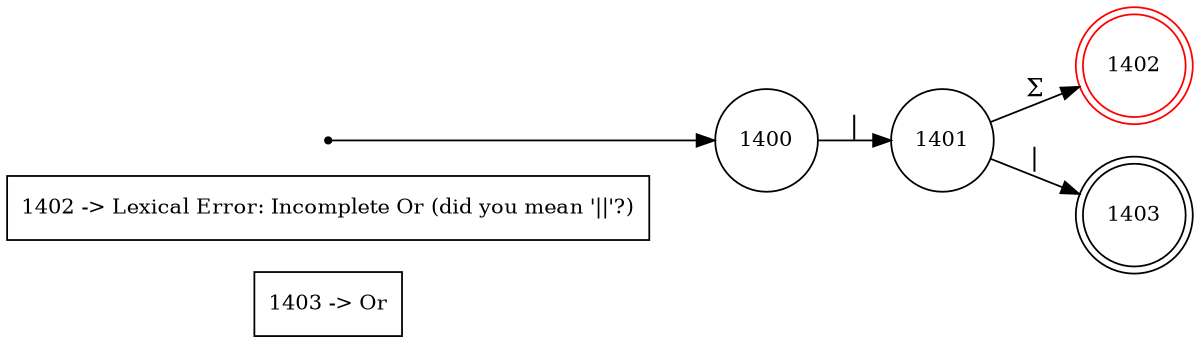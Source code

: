 digraph finite_state_machine {
	rankdir=LR;
	size="8,5"

	node [shape = rectangle, label="1403 -> Or", fontsize=12] token1403;
	node [shape = rectangle, label="1402 -> Lexical Error: Incomplete Or (did you mean '||'?)", fontsize=12] token1402;

	node [shape = circle, label="1400", fontsize=12, color=black] 1400;
	node [shape = circle, label="1401", fontsize=12, color=black] 1401;
	node [shape = doublecircle, label="1402", fontsize=12, color=red] 1402;
	node [shape = doublecircle, label="1403", fontsize=12, color=black] 1403;

	node [shape = point, color=black] q0;
	q0	->	1400;

	1401	->	1402	[ label = "Σ" ];
	1401	->	1403	[ label = "|" ];
	1400	->	1401	[ label = "|" ];
}
